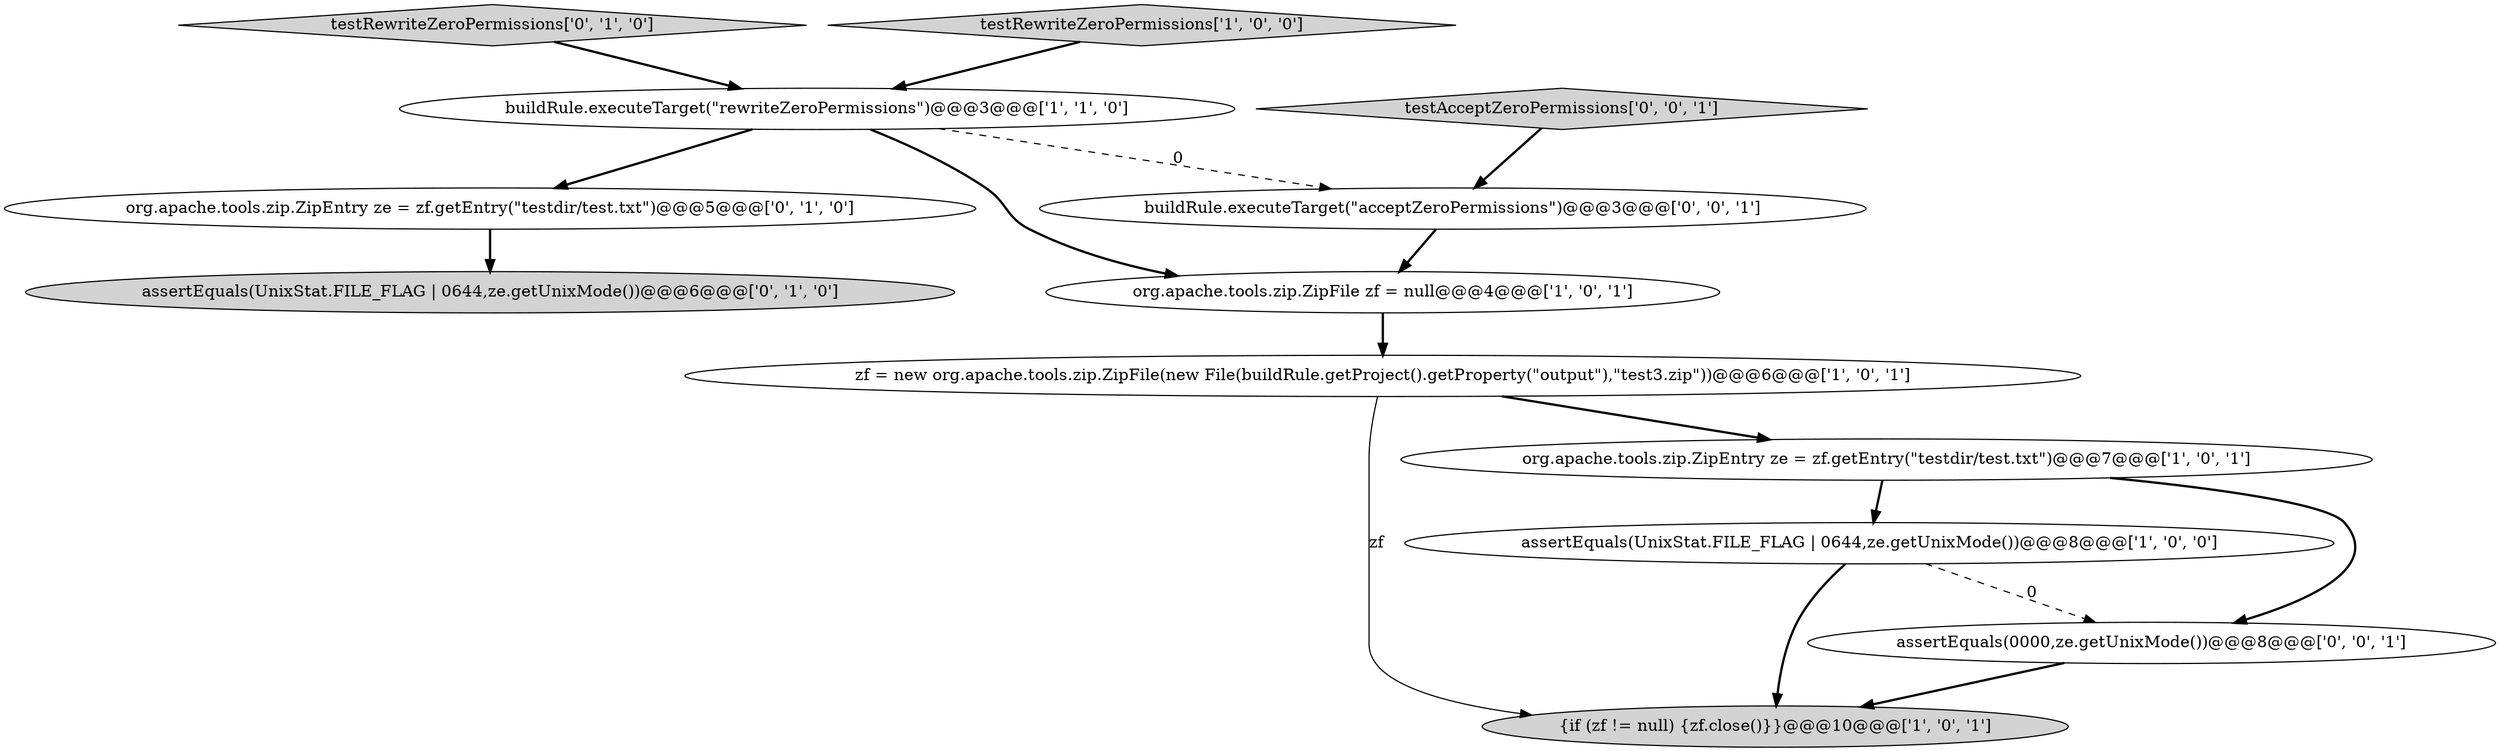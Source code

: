 digraph {
7 [style = filled, label = "assertEquals(UnixStat.FILE_FLAG | 0644,ze.getUnixMode())@@@6@@@['0', '1', '0']", fillcolor = lightgray, shape = ellipse image = "AAA0AAABBB2BBB"];
8 [style = filled, label = "testRewriteZeroPermissions['0', '1', '0']", fillcolor = lightgray, shape = diamond image = "AAA0AAABBB2BBB"];
9 [style = filled, label = "org.apache.tools.zip.ZipEntry ze = zf.getEntry(\"testdir/test.txt\")@@@5@@@['0', '1', '0']", fillcolor = white, shape = ellipse image = "AAA0AAABBB2BBB"];
10 [style = filled, label = "assertEquals(0000,ze.getUnixMode())@@@8@@@['0', '0', '1']", fillcolor = white, shape = ellipse image = "AAA0AAABBB3BBB"];
12 [style = filled, label = "buildRule.executeTarget(\"acceptZeroPermissions\")@@@3@@@['0', '0', '1']", fillcolor = white, shape = ellipse image = "AAA0AAABBB3BBB"];
11 [style = filled, label = "testAcceptZeroPermissions['0', '0', '1']", fillcolor = lightgray, shape = diamond image = "AAA0AAABBB3BBB"];
0 [style = filled, label = "{if (zf != null) {zf.close()}}@@@10@@@['1', '0', '1']", fillcolor = lightgray, shape = ellipse image = "AAA0AAABBB1BBB"];
5 [style = filled, label = "org.apache.tools.zip.ZipFile zf = null@@@4@@@['1', '0', '1']", fillcolor = white, shape = ellipse image = "AAA0AAABBB1BBB"];
1 [style = filled, label = "assertEquals(UnixStat.FILE_FLAG | 0644,ze.getUnixMode())@@@8@@@['1', '0', '0']", fillcolor = white, shape = ellipse image = "AAA0AAABBB1BBB"];
6 [style = filled, label = "zf = new org.apache.tools.zip.ZipFile(new File(buildRule.getProject().getProperty(\"output\"),\"test3.zip\"))@@@6@@@['1', '0', '1']", fillcolor = white, shape = ellipse image = "AAA0AAABBB1BBB"];
3 [style = filled, label = "testRewriteZeroPermissions['1', '0', '0']", fillcolor = lightgray, shape = diamond image = "AAA0AAABBB1BBB"];
4 [style = filled, label = "org.apache.tools.zip.ZipEntry ze = zf.getEntry(\"testdir/test.txt\")@@@7@@@['1', '0', '1']", fillcolor = white, shape = ellipse image = "AAA0AAABBB1BBB"];
2 [style = filled, label = "buildRule.executeTarget(\"rewriteZeroPermissions\")@@@3@@@['1', '1', '0']", fillcolor = white, shape = ellipse image = "AAA0AAABBB1BBB"];
4->10 [style = bold, label=""];
6->4 [style = bold, label=""];
2->12 [style = dashed, label="0"];
4->1 [style = bold, label=""];
11->12 [style = bold, label=""];
1->0 [style = bold, label=""];
2->9 [style = bold, label=""];
5->6 [style = bold, label=""];
3->2 [style = bold, label=""];
8->2 [style = bold, label=""];
9->7 [style = bold, label=""];
12->5 [style = bold, label=""];
1->10 [style = dashed, label="0"];
10->0 [style = bold, label=""];
2->5 [style = bold, label=""];
6->0 [style = solid, label="zf"];
}
